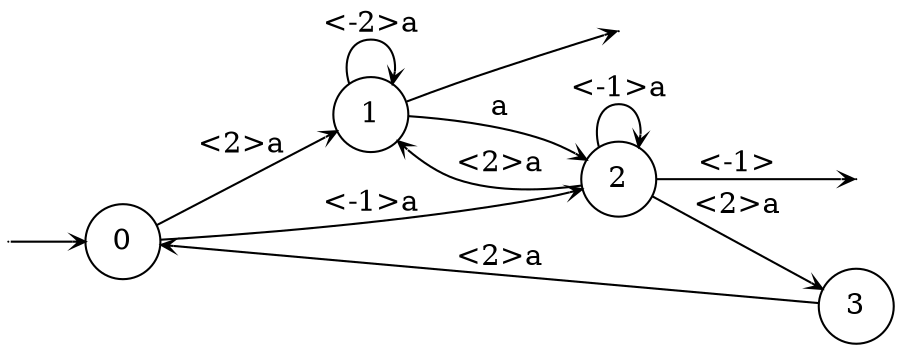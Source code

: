 digraph
{
  vcsn_context = "[ab]? → ℤ"
  rankdir = LR
  edge [arrowhead = vee, arrowsize = .6]
  {
    node [shape = point, width = 0]
    I0
    F1
    F2
  }
  {
    node [shape = circle, style = rounded, width = 0.5]
    0
    1
    2
    3
  }
  I0 -> 0
  0 -> 1 [label = "<2>a"]
  0 -> 2 [label = "<-1>a"]
  1 -> F1
  1 -> 1 [label = "<-2>a"]
  1 -> 2 [label = "a"]
  2 -> F2 [label = "<-1>"]
  2 -> 1 [label = "<2>a"]
  2 -> 2 [label = "<-1>a"]
  2 -> 3 [label = "<2>a"]
  3 -> 0 [label = "<2>a"]
}
